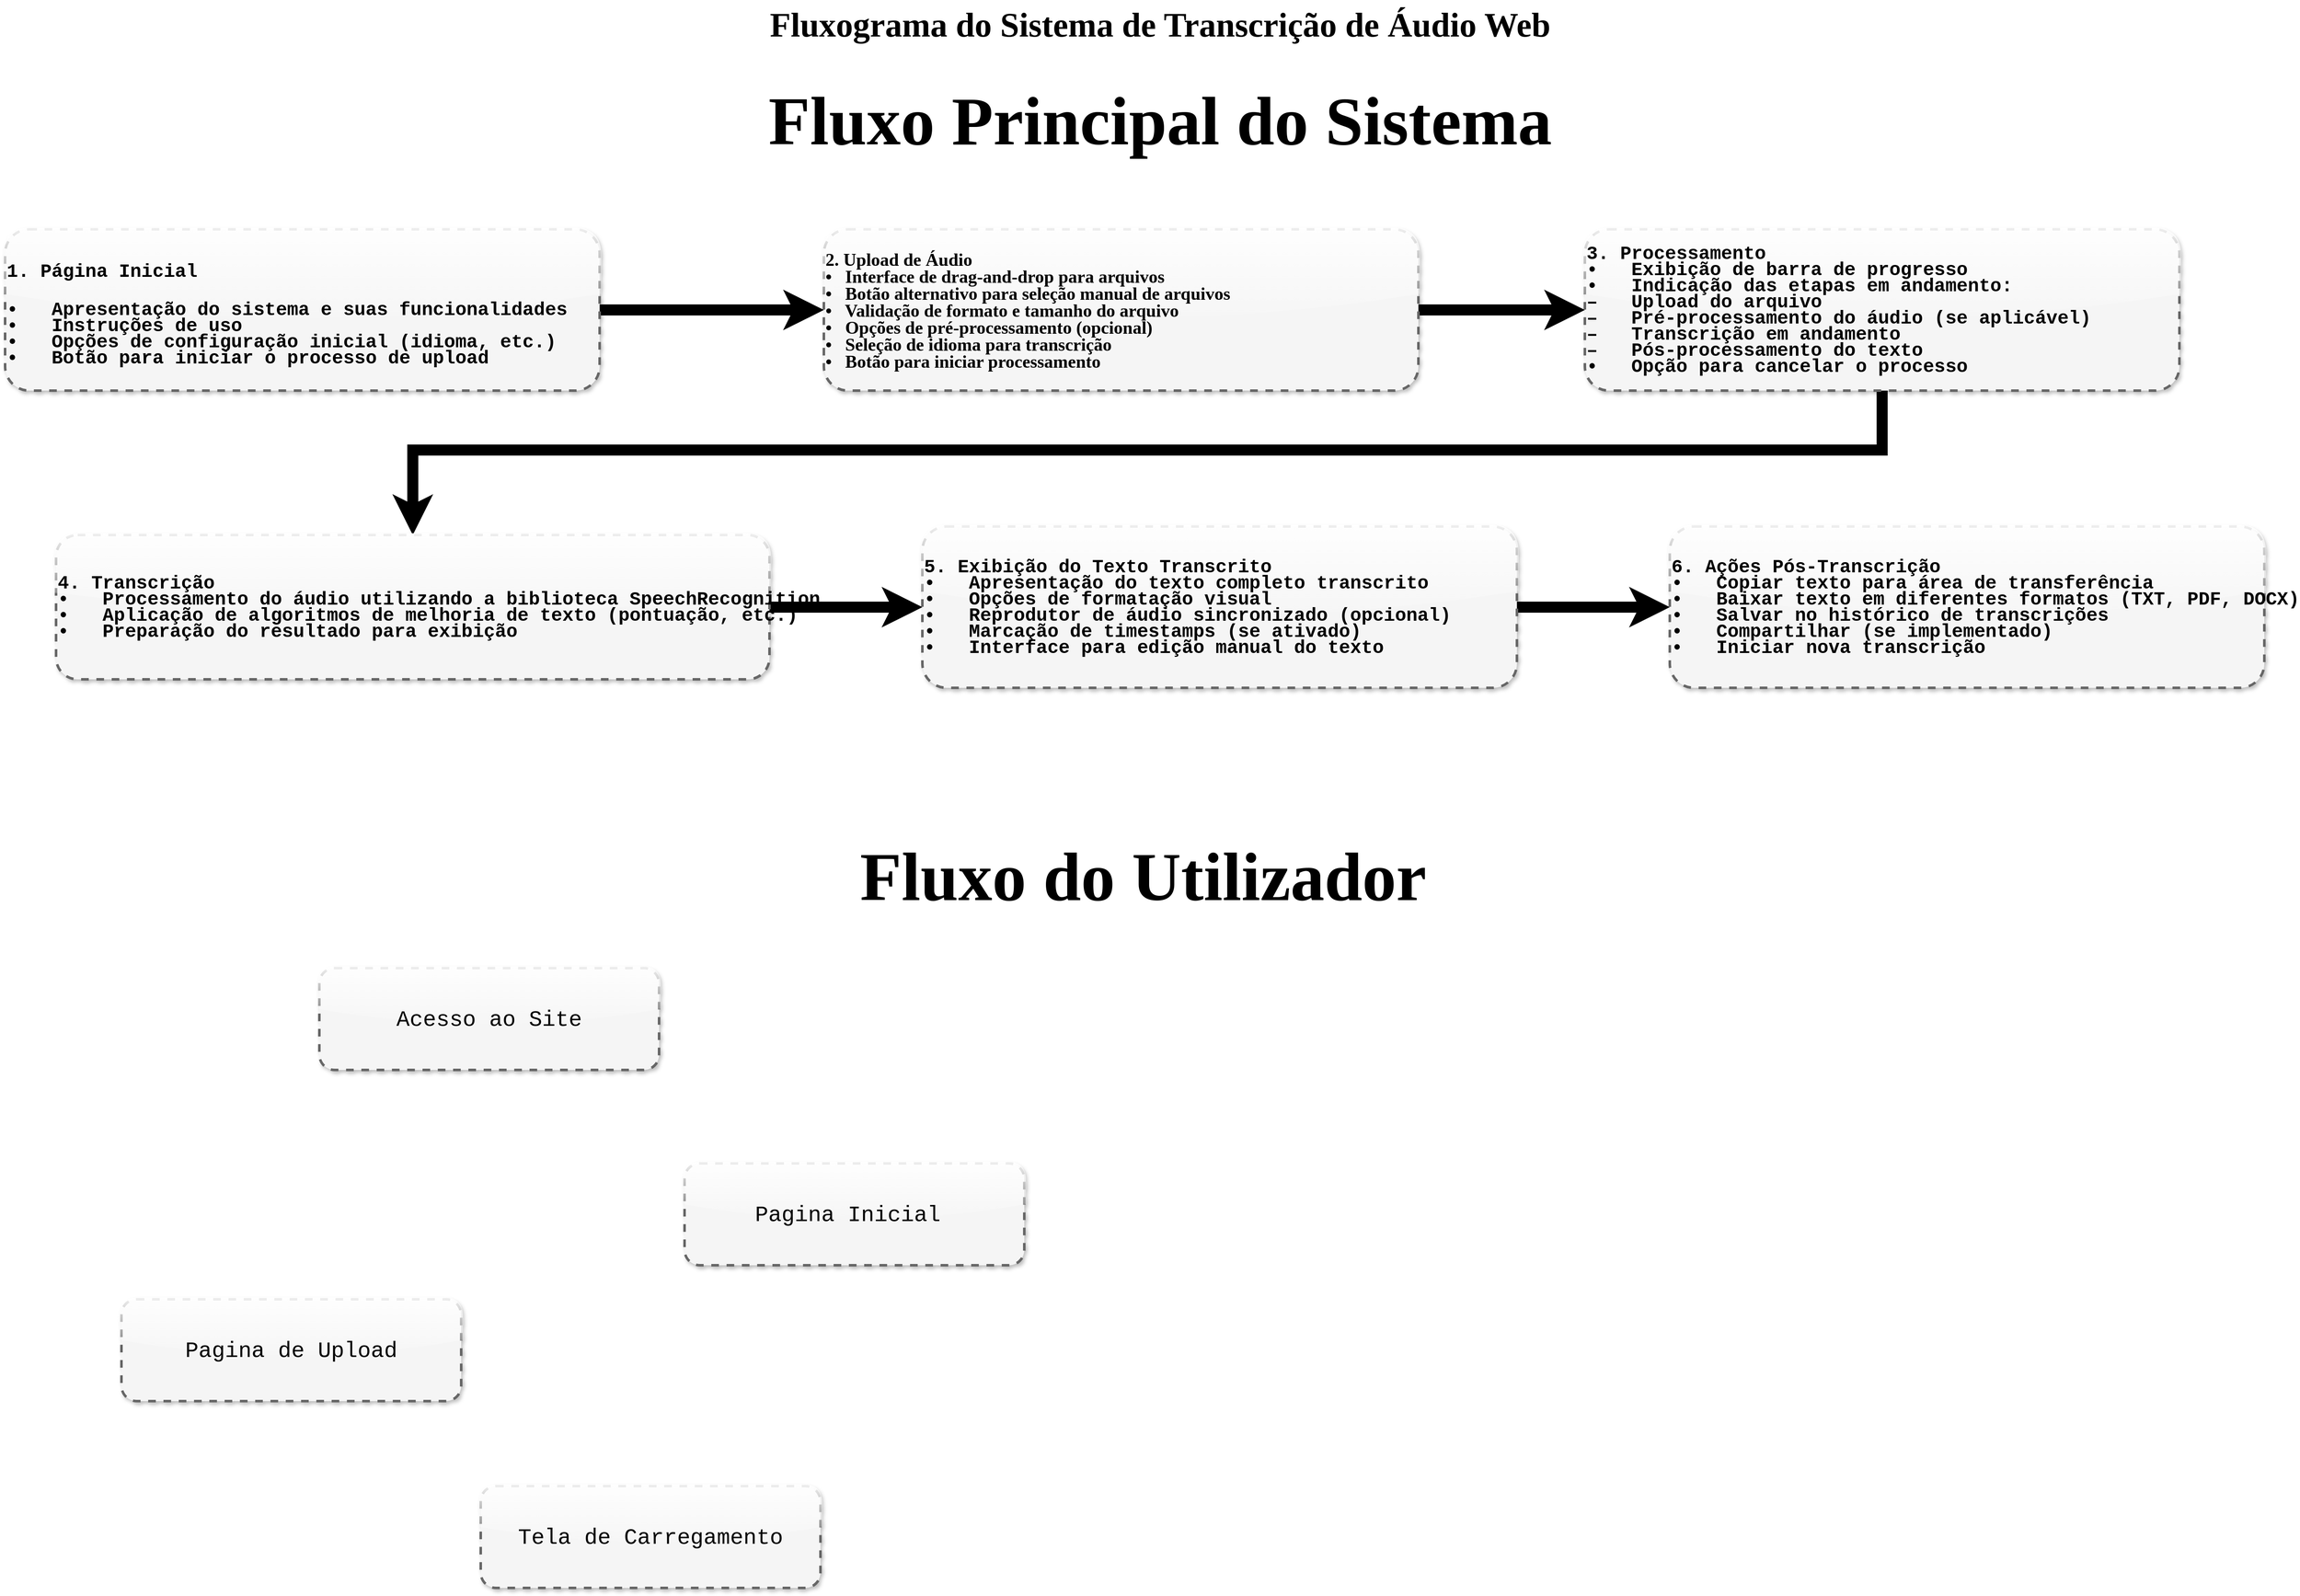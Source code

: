 <mxfile version="27.1.1">
  <diagram name="Página-1" id="-NjWFmwNTDdZop5Tb-pF">
    <mxGraphModel dx="3996" dy="2820" grid="1" gridSize="10" guides="1" tooltips="1" connect="1" arrows="1" fold="1" page="1" pageScale="1" pageWidth="827" pageHeight="1169" math="0" shadow="0">
      <root>
        <mxCell id="0" />
        <mxCell id="1" parent="0" />
        <mxCell id="bF3M0dHNdBB071uP1Fsh-15" style="edgeStyle=orthogonalEdgeStyle;rounded=0;orthogonalLoop=1;jettySize=auto;html=1;entryX=0;entryY=0.5;entryDx=0;entryDy=0;fontSize=16;strokeWidth=13;labelBackgroundColor=none;fontColor=light-dark(#000000,#FFFFFF);" edge="1" parent="1" source="bF3M0dHNdBB071uP1Fsh-2" target="bF3M0dHNdBB071uP1Fsh-8">
          <mxGeometry relative="1" as="geometry" />
        </mxCell>
        <mxCell id="bF3M0dHNdBB071uP1Fsh-2" value="&lt;div style=&quot;font-size: 14px; line-height: 19px; white-space: pre;&quot;&gt;&lt;h3 style=&quot;&quot;&gt;&lt;div style=&quot;font-size: 14px; line-height: 19px;&quot;&gt;&lt;h2 style=&quot;&quot;&gt;&lt;font style=&quot;&quot; face=&quot;Lucida Console&quot;&gt;&lt;font style=&quot;&quot;&gt;2. Upload de Áudio&lt;br&gt;&lt;/font&gt;&lt;font style=&quot;&quot;&gt;• &amp;nbsp; Interface de drag-and-drop para arquivos&lt;br&gt;&lt;/font&gt;&lt;font style=&quot;&quot;&gt;• &amp;nbsp; Botão alternativo para seleção manual de arquivos&lt;br&gt;&lt;/font&gt;&lt;font style=&quot;&quot;&gt;• &amp;nbsp; Validação de formato e tamanho do arquivo&lt;br&gt;&lt;/font&gt;&lt;font style=&quot;&quot;&gt;• &amp;nbsp; Opções de pré-processamento (opcional)&lt;br&gt;&lt;/font&gt;&lt;font style=&quot;&quot;&gt;• &amp;nbsp; Seleção de idioma para transcrição&lt;br&gt;&lt;/font&gt;&lt;font style=&quot;&quot;&gt;• &amp;nbsp; Botão para iniciar processamento&lt;/font&gt;&lt;/font&gt;&lt;/h2&gt;&lt;/div&gt;&lt;/h3&gt;&lt;/div&gt;" style="rounded=1;whiteSpace=wrap;html=1;align=left;dashed=1;strokeWidth=3;glass=1;shadow=1;fillColor=#f5f5f5;strokeColor=#666666;fontColor=light-dark(#000000,#FFFFFF);labelBackgroundColor=none;" vertex="1" parent="1">
          <mxGeometry x="414" y="30" width="700" height="190" as="geometry" />
        </mxCell>
        <mxCell id="bF3M0dHNdBB071uP1Fsh-7" style="edgeStyle=orthogonalEdgeStyle;rounded=0;orthogonalLoop=1;jettySize=auto;html=1;fontSize=16;strokeWidth=13;labelBackgroundColor=none;fontColor=light-dark(#000000,#FFFFFF);" edge="1" parent="1" source="bF3M0dHNdBB071uP1Fsh-4" target="bF3M0dHNdBB071uP1Fsh-2">
          <mxGeometry relative="1" as="geometry" />
        </mxCell>
        <mxCell id="bF3M0dHNdBB071uP1Fsh-4" value="&lt;div style=&quot;line-height: 19px; white-space: pre;&quot;&gt;&lt;h3 style=&quot;&quot;&gt;&lt;div style=&quot;line-height: 19px;&quot;&gt;&lt;h2 style=&quot;&quot;&gt;&lt;div style=&quot;font-family: Consolas, &amp;quot;Courier New&amp;quot;, monospace; line-height: 19px;&quot;&gt;&lt;h2 style=&quot;&quot;&gt;&lt;font style=&quot;font-size: 22px;&quot;&gt;1. Página Inicial&lt;/font&gt;&lt;/h2&gt;&lt;div style=&quot;&quot;&gt;&lt;span&gt;&lt;font style=&quot;font-size: 22px;&quot;&gt;• &amp;nbsp; Apresentação do sistema e suas funcionalidades&lt;/font&gt;&lt;/span&gt;&lt;/div&gt;&lt;div style=&quot;&quot;&gt;&lt;span&gt;&lt;font style=&quot;font-size: 22px;&quot;&gt;• &amp;nbsp; Instruções de uso&lt;/font&gt;&lt;/span&gt;&lt;/div&gt;&lt;div style=&quot;&quot;&gt;&lt;span&gt;&lt;font style=&quot;font-size: 22px;&quot;&gt;• &amp;nbsp; Opções de configuração inicial (idioma, etc.)&lt;/font&gt;&lt;/span&gt;&lt;/div&gt;&lt;div style=&quot;&quot;&gt;&lt;font style=&quot;font-size: 22px;&quot;&gt;• &amp;nbsp; Botão para iniciar o processo de upload&lt;/font&gt;&lt;/div&gt;&lt;/div&gt;&lt;/h2&gt;&lt;/div&gt;&lt;/h3&gt;&lt;/div&gt;" style="rounded=1;whiteSpace=wrap;html=1;align=left;dashed=1;strokeWidth=3;glass=1;shadow=1;fillColor=#f5f5f5;strokeColor=#666666;fontColor=light-dark(#000000,#FFFFFF);labelBackgroundColor=none;" vertex="1" parent="1">
          <mxGeometry x="-550" y="30" width="700" height="190" as="geometry" />
        </mxCell>
        <mxCell id="bF3M0dHNdBB071uP1Fsh-16" style="edgeStyle=orthogonalEdgeStyle;rounded=0;orthogonalLoop=1;jettySize=auto;html=1;entryX=0.5;entryY=0;entryDx=0;entryDy=0;fontSize=16;strokeWidth=13;labelBackgroundColor=none;fontColor=light-dark(#000000,#FFFFFF);" edge="1" parent="1" source="bF3M0dHNdBB071uP1Fsh-8" target="bF3M0dHNdBB071uP1Fsh-10">
          <mxGeometry relative="1" as="geometry">
            <mxPoint x="-140" y="340" as="targetPoint" />
            <Array as="points">
              <mxPoint x="1660" y="290" />
              <mxPoint x="-70" y="290" />
            </Array>
          </mxGeometry>
        </mxCell>
        <mxCell id="bF3M0dHNdBB071uP1Fsh-8" value="&lt;div style=&quot;line-height: 19px; white-space: pre;&quot;&gt;&lt;h3 style=&quot;&quot;&gt;&lt;div style=&quot;line-height: 19px;&quot;&gt;&lt;h2 style=&quot;&quot;&gt;&lt;div style=&quot;font-family: Consolas, &amp;quot;Courier New&amp;quot;, monospace; line-height: 19px;&quot;&gt;&lt;div style=&quot;&quot;&gt;&lt;font style=&quot;font-size: 22px;&quot;&gt;&lt;span&gt;3.&lt;/span&gt; Processamento&lt;/font&gt;&lt;/div&gt;&lt;div style=&quot;&quot;&gt;&lt;font style=&quot;font-size: 22px;&quot;&gt;• &amp;nbsp; Exibição de barra de progresso&lt;/font&gt;&lt;/div&gt;&lt;div style=&quot;&quot;&gt;&lt;font style=&quot;font-size: 22px;&quot;&gt;• &amp;nbsp; Indicação das etapas em andamento:&lt;/font&gt;&lt;/div&gt;&lt;div style=&quot;&quot;&gt;&lt;font style=&quot;font-size: 22px;&quot;&gt;– &amp;nbsp; Upload do arquivo&lt;/font&gt;&lt;/div&gt;&lt;div style=&quot;&quot;&gt;&lt;font style=&quot;font-size: 22px;&quot;&gt;– &amp;nbsp; Pré-processamento do áudio (se aplicável)&lt;/font&gt;&lt;/div&gt;&lt;div style=&quot;&quot;&gt;&lt;font style=&quot;font-size: 22px;&quot;&gt;– &amp;nbsp; Transcrição em andamento&lt;/font&gt;&lt;/div&gt;&lt;div style=&quot;&quot;&gt;&lt;font style=&quot;font-size: 22px;&quot;&gt;– &amp;nbsp; Pós-processamento do texto&lt;/font&gt;&lt;/div&gt;&lt;div style=&quot;&quot;&gt;&lt;font style=&quot;font-size: 22px;&quot;&gt;• &amp;nbsp; Opção para cancelar o processo&lt;/font&gt;&lt;/div&gt;&lt;/div&gt;&lt;/h2&gt;&lt;/div&gt;&lt;/h3&gt;&lt;/div&gt;" style="rounded=1;whiteSpace=wrap;html=1;align=left;dashed=1;strokeWidth=3;glass=1;shadow=1;fillColor=#f5f5f5;strokeColor=#666666;fontColor=light-dark(#000000,#FFFFFF);labelBackgroundColor=none;" vertex="1" parent="1">
          <mxGeometry x="1310" y="30" width="700" height="190" as="geometry" />
        </mxCell>
        <mxCell id="bF3M0dHNdBB071uP1Fsh-17" style="edgeStyle=orthogonalEdgeStyle;rounded=0;orthogonalLoop=1;jettySize=auto;html=1;entryX=0;entryY=0.5;entryDx=0;entryDy=0;strokeWidth=13;labelBackgroundColor=none;fontColor=light-dark(#000000,#FFFFFF);" edge="1" parent="1" source="bF3M0dHNdBB071uP1Fsh-10" target="bF3M0dHNdBB071uP1Fsh-11">
          <mxGeometry relative="1" as="geometry" />
        </mxCell>
        <mxCell id="bF3M0dHNdBB071uP1Fsh-10" value="&lt;div style=&quot;line-height: 19px; white-space: pre;&quot;&gt;&lt;h3 style=&quot;&quot;&gt;&lt;div style=&quot;line-height: 19px;&quot;&gt;&lt;h2 style=&quot;&quot;&gt;&lt;div style=&quot;font-family: Consolas, &amp;quot;Courier New&amp;quot;, monospace; line-height: 19px;&quot;&gt;&lt;div style=&quot;line-height: 19px;&quot;&gt;&lt;div style=&quot;&quot;&gt;&lt;span&gt;&lt;font style=&quot;font-size: 22px;&quot;&gt;&lt;span style=&quot;&quot;&gt;4.&lt;/span&gt; Transcrição&lt;/font&gt;&lt;/span&gt;&lt;/div&gt;&lt;div style=&quot;&quot;&gt;&lt;span&gt;&lt;font style=&quot;font-size: 22px;&quot;&gt;• &amp;nbsp; Processamento do áudio utilizando a biblioteca SpeechRecognition&lt;/font&gt;&lt;/span&gt;&lt;/div&gt;&lt;div style=&quot;&quot;&gt;&lt;span&gt;&lt;font style=&quot;font-size: 22px;&quot;&gt;• &amp;nbsp; Aplicação de algoritmos de melhoria de texto (pontuação, etc.)&lt;/font&gt;&lt;/span&gt;&lt;/div&gt;&lt;div style=&quot;&quot;&gt;&lt;span&gt;&lt;font style=&quot;font-size: 22px;&quot;&gt;• &amp;nbsp; Preparação do resultado para exibição&lt;/font&gt;&lt;/span&gt;&lt;/div&gt;&lt;/div&gt;&lt;/div&gt;&lt;/h2&gt;&lt;/div&gt;&lt;/h3&gt;&lt;/div&gt;" style="rounded=1;whiteSpace=wrap;html=1;align=left;dashed=1;strokeWidth=3;glass=1;shadow=1;fillColor=#f5f5f5;strokeColor=#666666;fontColor=light-dark(#000000,#FFFFFF);labelBackgroundColor=none;" vertex="1" parent="1">
          <mxGeometry x="-490" y="390" width="840" height="170" as="geometry" />
        </mxCell>
        <mxCell id="bF3M0dHNdBB071uP1Fsh-18" style="edgeStyle=orthogonalEdgeStyle;rounded=0;orthogonalLoop=1;jettySize=auto;html=1;entryX=0;entryY=0.5;entryDx=0;entryDy=0;strokeWidth=13;labelBackgroundColor=none;fontColor=light-dark(#000000,#FFFFFF);" edge="1" parent="1" source="bF3M0dHNdBB071uP1Fsh-11" target="bF3M0dHNdBB071uP1Fsh-12">
          <mxGeometry relative="1" as="geometry" />
        </mxCell>
        <mxCell id="bF3M0dHNdBB071uP1Fsh-11" value="&lt;div style=&quot;line-height: 19px; white-space: pre;&quot;&gt;&lt;h3 style=&quot;&quot;&gt;&lt;div style=&quot;line-height: 19px;&quot;&gt;&lt;h2 style=&quot;&quot;&gt;&lt;div style=&quot;font-family: Consolas, &amp;quot;Courier New&amp;quot;, monospace; line-height: 19px;&quot;&gt;&lt;div style=&quot;line-height: 19px;&quot;&gt;&lt;div style=&quot;line-height: 19px;&quot;&gt;&lt;div style=&quot;&quot;&gt;&lt;font style=&quot;font-size: 22px;&quot;&gt;&lt;span&gt;5.&lt;/span&gt; Exibição do Texto Transcrito&lt;/font&gt;&lt;/div&gt;&lt;div style=&quot;&quot;&gt;&lt;span&gt;&lt;font style=&quot;font-size: 22px;&quot;&gt;• &amp;nbsp; Apresentação do texto completo transcrito&lt;/font&gt;&lt;/span&gt;&lt;/div&gt;&lt;div style=&quot;&quot;&gt;&lt;span&gt;&lt;font style=&quot;font-size: 22px;&quot;&gt;• &amp;nbsp; Opções de formatação visual&lt;/font&gt;&lt;/span&gt;&lt;/div&gt;&lt;div style=&quot;&quot;&gt;&lt;span&gt;&lt;font style=&quot;font-size: 22px;&quot;&gt;• &amp;nbsp; Reprodutor de áudio sincronizado (opcional)&lt;/font&gt;&lt;/span&gt;&lt;/div&gt;&lt;div style=&quot;&quot;&gt;&lt;span&gt;&lt;font style=&quot;font-size: 22px;&quot;&gt;• &amp;nbsp; Marcação de timestamps (se ativado)&lt;/font&gt;&lt;/span&gt;&lt;/div&gt;&lt;div style=&quot;&quot;&gt;&lt;font style=&quot;font-size: 22px;&quot;&gt;• &amp;nbsp; Interface para edição manual do texto&lt;/font&gt;&lt;/div&gt;&lt;/div&gt;&lt;/div&gt;&lt;/div&gt;&lt;/h2&gt;&lt;/div&gt;&lt;/h3&gt;&lt;/div&gt;" style="rounded=1;whiteSpace=wrap;html=1;align=left;dashed=1;strokeWidth=3;glass=1;shadow=1;fillColor=#f5f5f5;strokeColor=#666666;fontColor=light-dark(#000000,#FFFFFF);labelBackgroundColor=none;" vertex="1" parent="1">
          <mxGeometry x="530" y="380" width="700" height="190" as="geometry" />
        </mxCell>
        <mxCell id="bF3M0dHNdBB071uP1Fsh-12" value="&lt;div style=&quot;line-height: 19px; white-space: pre;&quot;&gt;&lt;h3 style=&quot;&quot;&gt;&lt;div style=&quot;line-height: 19px;&quot;&gt;&lt;h2 style=&quot;&quot;&gt;&lt;div style=&quot;font-family: Consolas, &amp;quot;Courier New&amp;quot;, monospace; line-height: 19px;&quot;&gt;&lt;div style=&quot;line-height: 19px;&quot;&gt;&lt;div style=&quot;line-height: 19px;&quot;&gt;&lt;div style=&quot;line-height: 19px;&quot;&gt;&lt;div style=&quot;&quot;&gt;&lt;span&gt;&lt;font style=&quot;font-size: 22px;&quot;&gt;&lt;span style=&quot;&quot;&gt;6.&lt;/span&gt; Ações Pós-Transcrição&lt;/font&gt;&lt;/span&gt;&lt;/div&gt;&lt;div style=&quot;&quot;&gt;&lt;span&gt;&lt;font style=&quot;font-size: 22px;&quot;&gt;• &amp;nbsp; Copiar texto para área de transferência&lt;/font&gt;&lt;/span&gt;&lt;/div&gt;&lt;div style=&quot;&quot;&gt;&lt;span&gt;&lt;font style=&quot;font-size: 22px;&quot;&gt;• &amp;nbsp; Baixar texto em diferentes formatos (TXT, PDF, DOCX)&lt;/font&gt;&lt;/span&gt;&lt;/div&gt;&lt;div style=&quot;&quot;&gt;&lt;span&gt;&lt;font style=&quot;font-size: 22px;&quot;&gt;• &amp;nbsp; Salvar no histórico de transcrições&lt;/font&gt;&lt;/span&gt;&lt;/div&gt;&lt;div style=&quot;&quot;&gt;&lt;span&gt;&lt;font style=&quot;font-size: 22px;&quot;&gt;• &amp;nbsp; Compartilhar (se implementado)&lt;/font&gt;&lt;/span&gt;&lt;/div&gt;&lt;div style=&quot;&quot;&gt;&lt;span&gt;&lt;font style=&quot;font-size: 22px;&quot;&gt;• &amp;nbsp; Iniciar nova transcrição&lt;/font&gt;&lt;/span&gt;&lt;/div&gt;&lt;/div&gt;&lt;/div&gt;&lt;/div&gt;&lt;/div&gt;&lt;/h2&gt;&lt;/div&gt;&lt;/h3&gt;&lt;/div&gt;" style="rounded=1;whiteSpace=wrap;html=1;align=left;dashed=1;strokeWidth=3;glass=1;shadow=1;fillColor=#f5f5f5;strokeColor=#666666;fontColor=light-dark(#000000,#FFFFFF);labelBackgroundColor=none;" vertex="1" parent="1">
          <mxGeometry x="1410" y="380" width="700" height="190" as="geometry" />
        </mxCell>
        <mxCell id="bF3M0dHNdBB071uP1Fsh-21" value="&lt;h1 style=&quot;margin-top: 0px;&quot;&gt;&lt;div style=&quot;line-height: 19px; white-space: pre;&quot;&gt;&lt;div style=&quot;&quot;&gt;&lt;span style=&quot;font-size: 40px;&quot;&gt;Fluxograma do Sistema de Transcrição de Áudio Web&lt;/span&gt;&lt;/div&gt;&lt;div style=&quot;&quot;&gt;&lt;span&gt;&lt;font style=&quot;&quot;&gt;&lt;br&gt;&lt;/font&gt;&lt;/span&gt;&lt;/div&gt;&lt;div style=&quot;&quot;&gt;&lt;span&gt;&lt;font style=&quot;&quot;&gt;&lt;br&gt;&lt;/font&gt;&lt;/span&gt;&lt;/div&gt;&lt;div style=&quot;&quot;&gt;&lt;span&gt;&lt;font style=&quot;&quot;&gt;&lt;br&gt;&lt;/font&gt;&lt;/span&gt;&lt;/div&gt;&lt;div style=&quot;&quot;&gt;&lt;span&gt;&lt;font style=&quot;&quot;&gt;&lt;br&gt;&lt;/font&gt;&lt;/span&gt;&lt;/div&gt;&lt;div style=&quot;&quot;&gt;&lt;span&gt;&lt;font style=&quot;&quot;&gt;&lt;br&gt;&lt;/font&gt;&lt;/span&gt;&lt;/div&gt;&lt;div style=&quot;&quot;&gt;&lt;span&gt;&lt;font style=&quot;&quot;&gt;Fluxo Principal do Sistema&lt;/font&gt;&lt;/span&gt;&lt;/div&gt;&lt;/div&gt;&lt;/h1&gt;" style="text;html=1;whiteSpace=wrap;overflow=hidden;rounded=0;fontFamily=Verdana;fontStyle=1;fontSize=40;align=center;labelBackgroundColor=none;fontColor=light-dark(#000000,#FFFFFF);" vertex="1" parent="1">
          <mxGeometry x="170" y="-240" width="1280" height="210" as="geometry" />
        </mxCell>
        <mxCell id="bF3M0dHNdBB071uP1Fsh-22" value="&lt;h1 style=&quot;margin-top: 0px;&quot;&gt;&lt;div style=&quot;line-height: 19px; white-space: pre;&quot;&gt;&lt;div style=&quot;&quot;&gt;&lt;br&gt;&lt;/div&gt;&lt;div style=&quot;&quot;&gt;&lt;span&gt;&lt;font style=&quot;&quot;&gt;&lt;br&gt;&lt;/font&gt;&lt;/span&gt;&lt;/div&gt;&lt;div style=&quot;&quot;&gt;&lt;span&gt;&lt;font style=&quot;&quot;&gt;&lt;br&gt;&lt;/font&gt;&lt;/span&gt;&lt;/div&gt;&lt;div style=&quot;&quot;&gt;&lt;span&gt;&lt;font style=&quot;&quot;&gt;Fluxo do Utilizador&lt;/font&gt;&lt;/span&gt;&lt;/div&gt;&lt;/div&gt;&lt;/h1&gt;" style="text;html=1;whiteSpace=wrap;overflow=hidden;rounded=0;fontFamily=Verdana;fontStyle=1;fontSize=40;align=center;labelBackgroundColor=none;fontColor=light-dark(#000000,#FFFFFF);" vertex="1" parent="1">
          <mxGeometry x="150" y="720" width="1280" height="210" as="geometry" />
        </mxCell>
        <mxCell id="bF3M0dHNdBB071uP1Fsh-23" value="&lt;div style=&quot;line-height: 19px; white-space: pre;&quot;&gt;&lt;h3 style=&quot;&quot;&gt;&lt;div style=&quot;line-height: 19px;&quot;&gt;&lt;h2 style=&quot;&quot;&gt;&lt;div style=&quot;font-family: Consolas, &amp;quot;Courier New&amp;quot;, monospace; line-height: 19px;&quot;&gt;&lt;h2 style=&quot;&quot;&gt;&lt;div style=&quot;font-weight: normal; line-height: 19px;&quot;&gt;&lt;font style=&quot;font-size: 26px;&quot;&gt;Acesso ao Site&lt;/font&gt;&lt;/div&gt;&lt;/h2&gt;&lt;/div&gt;&lt;/h2&gt;&lt;/div&gt;&lt;/h3&gt;&lt;/div&gt;" style="rounded=1;whiteSpace=wrap;html=1;align=center;dashed=1;strokeWidth=3;glass=1;shadow=1;fillColor=#f5f5f5;strokeColor=#666666;fontColor=light-dark(#000000,#FFFFFF);labelBackgroundColor=none;" vertex="1" parent="1">
          <mxGeometry x="-180" y="900" width="400" height="120" as="geometry" />
        </mxCell>
        <mxCell id="bF3M0dHNdBB071uP1Fsh-24" value="&lt;div style=&quot;line-height: 19px; white-space: pre;&quot;&gt;&lt;h3 style=&quot;&quot;&gt;&lt;div style=&quot;line-height: 19px;&quot;&gt;&lt;h2 style=&quot;&quot;&gt;&lt;div style=&quot;font-family: Consolas, &amp;quot;Courier New&amp;quot;, monospace; line-height: 19px;&quot;&gt;&lt;h2 style=&quot;&quot;&gt;&lt;div style=&quot;font-weight: normal; line-height: 19px;&quot;&gt;&lt;font style=&quot;font-size: 26px;&quot;&gt;Pagina Inicial &lt;/font&gt;&lt;/div&gt;&lt;/h2&gt;&lt;/div&gt;&lt;/h2&gt;&lt;/div&gt;&lt;/h3&gt;&lt;/div&gt;" style="rounded=1;whiteSpace=wrap;html=1;align=center;dashed=1;strokeWidth=3;glass=1;shadow=1;fillColor=#f5f5f5;strokeColor=#666666;fontColor=light-dark(#000000,#FFFFFF);labelBackgroundColor=none;" vertex="1" parent="1">
          <mxGeometry x="250" y="1130" width="400" height="120" as="geometry" />
        </mxCell>
        <mxCell id="bF3M0dHNdBB071uP1Fsh-25" value="&lt;div style=&quot;line-height: 19px; white-space: pre;&quot;&gt;&lt;h3 style=&quot;&quot;&gt;&lt;div style=&quot;line-height: 19px;&quot;&gt;&lt;h2 style=&quot;&quot;&gt;&lt;div style=&quot;font-family: Consolas, &amp;quot;Courier New&amp;quot;, monospace; line-height: 19px;&quot;&gt;&lt;h2 style=&quot;&quot;&gt;&lt;div style=&quot;font-weight: normal; line-height: 19px;&quot;&gt;&lt;font style=&quot;font-size: 26px;&quot;&gt;Pagina de Upload&lt;/font&gt;&lt;/div&gt;&lt;/h2&gt;&lt;/div&gt;&lt;/h2&gt;&lt;/div&gt;&lt;/h3&gt;&lt;/div&gt;" style="rounded=1;whiteSpace=wrap;html=1;align=center;dashed=1;strokeWidth=3;glass=1;shadow=1;fillColor=#f5f5f5;strokeColor=#666666;fontColor=light-dark(#000000,#FFFFFF);labelBackgroundColor=none;" vertex="1" parent="1">
          <mxGeometry x="-413" y="1290" width="400" height="120" as="geometry" />
        </mxCell>
        <mxCell id="bF3M0dHNdBB071uP1Fsh-26" value="&lt;div style=&quot;line-height: 19px; white-space: pre;&quot;&gt;&lt;h3 style=&quot;&quot;&gt;&lt;div style=&quot;line-height: 19px;&quot;&gt;&lt;h2 style=&quot;&quot;&gt;&lt;div style=&quot;font-family: Consolas, &amp;quot;Courier New&amp;quot;, monospace; line-height: 19px;&quot;&gt;&lt;h2 style=&quot;&quot;&gt;&lt;div style=&quot;font-weight: normal; line-height: 19px;&quot;&gt;&lt;font style=&quot;font-size: 26px;&quot;&gt;Tela de Carregamento&lt;/font&gt;&lt;/div&gt;&lt;/h2&gt;&lt;/div&gt;&lt;/h2&gt;&lt;/div&gt;&lt;/h3&gt;&lt;/div&gt;" style="rounded=1;whiteSpace=wrap;html=1;align=center;dashed=1;strokeWidth=3;glass=1;shadow=1;fillColor=#f5f5f5;strokeColor=#666666;fontColor=light-dark(#000000,#FFFFFF);labelBackgroundColor=none;" vertex="1" parent="1">
          <mxGeometry x="10" y="1510" width="400" height="120" as="geometry" />
        </mxCell>
      </root>
    </mxGraphModel>
  </diagram>
</mxfile>
